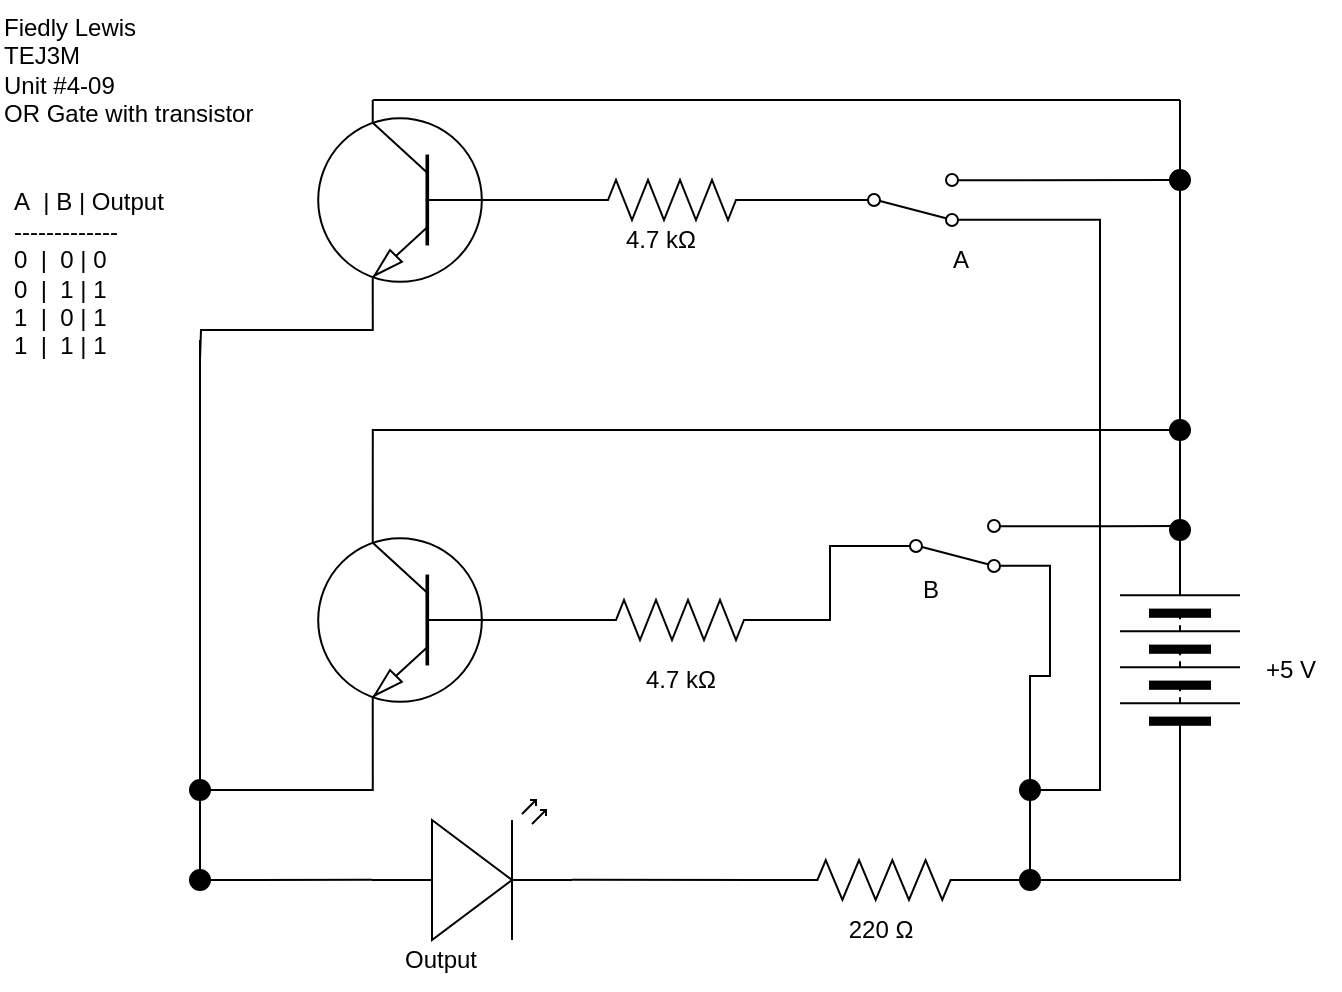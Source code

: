 <mxfile>
    <diagram id="1PbgrAKONpDDnVQbBse4" name="Page-1">
        <mxGraphModel dx="1086" dy="703" grid="1" gridSize="10" guides="1" tooltips="1" connect="1" arrows="1" fold="1" page="1" pageScale="1" pageWidth="827" pageHeight="1169" math="0" shadow="0">
            <root>
                <mxCell id="0"/>
                <mxCell id="1" parent="0"/>
                <mxCell id="4" value="Fiedly Lewis&lt;br&gt;TEJ3M&lt;br&gt;Unit #4-09&lt;br&gt;OR Gate with transistor" style="text;html=1;align=left;verticalAlign=middle;resizable=0;points=[];autosize=1;strokeColor=none;fillColor=none;" parent="1" vertex="1">
                    <mxGeometry x="20" y="10" width="150" height="70" as="geometry"/>
                </mxCell>
                <mxCell id="24" value="+5 V" style="text;html=1;align=center;verticalAlign=middle;resizable=0;points=[];autosize=1;strokeColor=none;fillColor=none;" parent="1" vertex="1">
                    <mxGeometry x="640" y="330" width="50" height="30" as="geometry"/>
                </mxCell>
                <mxCell id="25" value="220 Ω" style="text;html=1;align=center;verticalAlign=middle;resizable=0;points=[];autosize=1;strokeColor=none;fillColor=none;" parent="1" vertex="1">
                    <mxGeometry x="430" y="460" width="60" height="30" as="geometry"/>
                </mxCell>
                <mxCell id="44" value="A&amp;nbsp; | B | Output&lt;br&gt;-------------&lt;br&gt;&lt;div style=&quot;&quot;&gt;&lt;span style=&quot;background-color: initial;&quot;&gt;0&amp;nbsp; |&amp;nbsp; 0 | 0&lt;/span&gt;&lt;/div&gt;0&amp;nbsp; |&amp;nbsp; 1 | 1&lt;br&gt;1&amp;nbsp; |&amp;nbsp; 0 | 1&lt;br&gt;1&amp;nbsp; |&amp;nbsp; 1 | 1&amp;nbsp;" style="text;html=1;align=left;verticalAlign=middle;resizable=0;points=[];autosize=1;strokeColor=none;fillColor=none;" parent="1" vertex="1">
                    <mxGeometry x="25" y="97" width="100" height="100" as="geometry"/>
                </mxCell>
                <mxCell id="68" style="edgeStyle=orthogonalEdgeStyle;html=1;exitX=0;exitY=0.5;exitDx=0;exitDy=0;exitPerimeter=0;entryX=0.027;entryY=0.503;entryDx=0;entryDy=0;entryPerimeter=0;rounded=0;endArrow=none;endFill=0;" parent="1" source="47" target="52" edge="1">
                    <mxGeometry relative="1" as="geometry"/>
                </mxCell>
                <mxCell id="126" style="edgeStyle=orthogonalEdgeStyle;html=1;exitX=0.7;exitY=1;exitDx=0;exitDy=0;exitPerimeter=0;entryX=1;entryY=0.5;entryDx=0;entryDy=0;endArrow=none;endFill=0;rounded=0;" edge="1" parent="1" source="47" target="124">
                    <mxGeometry relative="1" as="geometry"/>
                </mxCell>
                <mxCell id="131" style="edgeStyle=orthogonalEdgeStyle;rounded=0;html=1;exitX=0.7;exitY=0;exitDx=0;exitDy=0;exitPerimeter=0;entryX=0;entryY=0.5;entryDx=0;entryDy=0;endArrow=none;endFill=0;" edge="1" parent="1" source="47" target="129">
                    <mxGeometry relative="1" as="geometry"/>
                </mxCell>
                <mxCell id="47" value="" style="verticalLabelPosition=bottom;shadow=0;dashed=0;align=center;html=1;verticalAlign=top;shape=mxgraph.electrical.transistors.npn_transistor_1;flipV=0;flipH=1;" parent="1" vertex="1">
                    <mxGeometry x="177.05" y="270" width="95" height="100" as="geometry"/>
                </mxCell>
                <mxCell id="50" style="edgeStyle=none;html=1;exitX=1;exitY=0.57;exitDx=0;exitDy=0;exitPerimeter=0;endArrow=none;endFill=0;" parent="1" source="48" target="49" edge="1">
                    <mxGeometry relative="1" as="geometry"/>
                </mxCell>
                <mxCell id="119" style="edgeStyle=none;html=1;exitX=0;exitY=0.57;exitDx=0;exitDy=0;exitPerimeter=0;endArrow=none;endFill=0;startArrow=none;" edge="1" parent="1" source="121">
                    <mxGeometry relative="1" as="geometry">
                        <mxPoint x="120" y="450" as="targetPoint"/>
                    </mxGeometry>
                </mxCell>
                <mxCell id="48" value="" style="verticalLabelPosition=bottom;shadow=0;dashed=0;align=center;html=1;verticalAlign=top;shape=mxgraph.electrical.opto_electronics.led_2;pointerEvents=1;" parent="1" vertex="1">
                    <mxGeometry x="206" y="410" width="100" height="70" as="geometry"/>
                </mxCell>
                <mxCell id="49" value="" style="pointerEvents=1;verticalLabelPosition=bottom;shadow=0;dashed=0;align=center;html=1;verticalAlign=top;shape=mxgraph.electrical.resistors.resistor_2;" parent="1" vertex="1">
                    <mxGeometry x="410" y="440" width="104" height="20" as="geometry"/>
                </mxCell>
                <mxCell id="55" style="edgeStyle=orthogonalEdgeStyle;html=1;exitX=1;exitY=0.5;exitDx=0;exitDy=0;exitPerimeter=0;entryX=0;entryY=0.5;entryDx=0;entryDy=0;endArrow=none;endFill=0;rounded=0;" parent="1" source="52" target="54" edge="1">
                    <mxGeometry relative="1" as="geometry"/>
                </mxCell>
                <mxCell id="52" value="" style="pointerEvents=1;verticalLabelPosition=bottom;shadow=0;dashed=0;align=center;html=1;verticalAlign=top;shape=mxgraph.electrical.resistors.resistor_2;" parent="1" vertex="1">
                    <mxGeometry x="310" y="310" width="100" height="20" as="geometry"/>
                </mxCell>
                <mxCell id="60" style="edgeStyle=orthogonalEdgeStyle;rounded=0;html=1;exitX=1;exitY=0.88;exitDx=0;exitDy=0;endArrow=none;endFill=0;startArrow=none;" parent="1" source="35" edge="1">
                    <mxGeometry relative="1" as="geometry">
                        <mxPoint x="535" y="450" as="targetPoint"/>
                        <Array as="points">
                            <mxPoint x="535" y="408"/>
                        </Array>
                    </mxGeometry>
                </mxCell>
                <mxCell id="63" style="edgeStyle=orthogonalEdgeStyle;rounded=0;html=1;exitX=1;exitY=0.12;exitDx=0;exitDy=0;endArrow=none;endFill=0;" parent="1" source="54" edge="1">
                    <mxGeometry relative="1" as="geometry">
                        <mxPoint x="610" y="273" as="targetPoint"/>
                    </mxGeometry>
                </mxCell>
                <mxCell id="54" value="" style="shape=mxgraph.electrical.electro-mechanical.twoWaySwitch;aspect=fixed;elSwitchState=2;flipH=0;flipV=1;" parent="1" vertex="1">
                    <mxGeometry x="460" y="270" width="75" height="26" as="geometry"/>
                </mxCell>
                <mxCell id="57" style="edgeStyle=orthogonalEdgeStyle;rounded=0;html=1;exitX=0;exitY=0.5;exitDx=0;exitDy=0;entryX=1;entryY=0.5;entryDx=0;entryDy=0;entryPerimeter=0;endArrow=none;endFill=0;startArrow=none;" parent="1" source="61" target="49" edge="1">
                    <mxGeometry relative="1" as="geometry"/>
                </mxCell>
                <mxCell id="97" style="edgeStyle=orthogonalEdgeStyle;rounded=0;html=1;exitX=1;exitY=0.5;exitDx=0;exitDy=0;entryX=0.5;entryY=1;entryDx=0;entryDy=0;endArrow=none;endFill=0;" parent="1" source="56" target="64" edge="1">
                    <mxGeometry relative="1" as="geometry"/>
                </mxCell>
                <mxCell id="56" value="" style="pointerEvents=1;verticalLabelPosition=bottom;shadow=0;dashed=0;align=center;html=1;verticalAlign=top;shape=mxgraph.electrical.miscellaneous.batteryStack;direction=south;rotation=-180;" parent="1" vertex="1">
                    <mxGeometry x="580" y="290" width="60" height="100" as="geometry"/>
                </mxCell>
                <mxCell id="62" value="" style="edgeStyle=orthogonalEdgeStyle;rounded=0;html=1;exitX=0;exitY=0.5;exitDx=0;exitDy=0;entryX=1;entryY=0.5;entryDx=0;entryDy=0;entryPerimeter=0;endArrow=none;endFill=0;" parent="1" source="56" target="61" edge="1">
                    <mxGeometry relative="1" as="geometry">
                        <mxPoint x="610" y="390" as="sourcePoint"/>
                        <mxPoint x="514" y="450" as="targetPoint"/>
                    </mxGeometry>
                </mxCell>
                <mxCell id="61" value="" style="ellipse;whiteSpace=wrap;html=1;aspect=fixed;strokeColor=#000000;fillColor=#000000;" parent="1" vertex="1">
                    <mxGeometry x="530" y="445" width="10" height="10" as="geometry"/>
                </mxCell>
                <mxCell id="108" style="edgeStyle=none;rounded=0;html=1;exitX=0.5;exitY=0;exitDx=0;exitDy=0;endArrow=none;endFill=0;startArrow=none;" parent="1" source="111" edge="1">
                    <mxGeometry relative="1" as="geometry">
                        <mxPoint x="610" y="60" as="targetPoint"/>
                    </mxGeometry>
                </mxCell>
                <mxCell id="64" value="" style="ellipse;whiteSpace=wrap;html=1;aspect=fixed;strokeColor=#000000;fillColor=#000000;" parent="1" vertex="1">
                    <mxGeometry x="605" y="270" width="10" height="10" as="geometry"/>
                </mxCell>
                <mxCell id="65" value="4.7 kΩ" style="text;html=1;align=center;verticalAlign=middle;resizable=0;points=[];autosize=1;strokeColor=none;fillColor=none;" parent="1" vertex="1">
                    <mxGeometry x="330" y="335" width="60" height="30" as="geometry"/>
                </mxCell>
                <mxCell id="66" value="Output" style="text;html=1;align=center;verticalAlign=middle;resizable=0;points=[];autosize=1;strokeColor=none;fillColor=none;" parent="1" vertex="1">
                    <mxGeometry x="210" y="475" width="60" height="30" as="geometry"/>
                </mxCell>
                <mxCell id="67" value="B" style="text;html=1;align=center;verticalAlign=middle;resizable=0;points=[];autosize=1;strokeColor=none;fillColor=none;" parent="1" vertex="1">
                    <mxGeometry x="470" y="290" width="30" height="30" as="geometry"/>
                </mxCell>
                <mxCell id="73" value="" style="edgeStyle=orthogonalEdgeStyle;rounded=0;html=1;exitX=1;exitY=0.88;exitDx=0;exitDy=0;endArrow=none;endFill=0;" parent="1" source="54" target="35" edge="1">
                    <mxGeometry relative="1" as="geometry">
                        <mxPoint x="535" y="450" as="targetPoint"/>
                        <mxPoint x="535" y="292.88" as="sourcePoint"/>
                    </mxGeometry>
                </mxCell>
                <mxCell id="35" value="" style="ellipse;whiteSpace=wrap;html=1;aspect=fixed;strokeColor=#000000;fillColor=#000000;" parent="1" vertex="1">
                    <mxGeometry x="530" y="400" width="10" height="10" as="geometry"/>
                </mxCell>
                <mxCell id="104" style="edgeStyle=none;rounded=0;html=1;exitX=0;exitY=0.5;exitDx=0;exitDy=0;exitPerimeter=0;entryX=0;entryY=0.5;entryDx=0;entryDy=0;entryPerimeter=0;endArrow=none;endFill=0;" parent="1" source="101" target="103" edge="1">
                    <mxGeometry relative="1" as="geometry"/>
                </mxCell>
                <mxCell id="107" style="edgeStyle=none;rounded=0;html=1;exitX=0.7;exitY=0;exitDx=0;exitDy=0;exitPerimeter=0;endArrow=none;endFill=0;" parent="1" source="101" edge="1">
                    <mxGeometry relative="1" as="geometry">
                        <mxPoint x="610" y="60" as="targetPoint"/>
                    </mxGeometry>
                </mxCell>
                <mxCell id="127" style="edgeStyle=orthogonalEdgeStyle;rounded=0;html=1;exitX=0.7;exitY=1;exitDx=0;exitDy=0;exitPerimeter=0;endArrow=none;endFill=0;" edge="1" parent="1" source="101">
                    <mxGeometry relative="1" as="geometry">
                        <mxPoint x="120" y="190" as="targetPoint"/>
                    </mxGeometry>
                </mxCell>
                <mxCell id="101" value="" style="verticalLabelPosition=bottom;shadow=0;dashed=0;align=center;html=1;verticalAlign=top;shape=mxgraph.electrical.transistors.npn_transistor_1;flipV=0;flipH=1;" parent="1" vertex="1">
                    <mxGeometry x="177.05" y="60" width="95" height="100" as="geometry"/>
                </mxCell>
                <mxCell id="106" style="edgeStyle=none;rounded=0;html=1;exitX=1;exitY=0.5;exitDx=0;exitDy=0;exitPerimeter=0;entryX=0;entryY=0.5;entryDx=0;entryDy=0;endArrow=none;endFill=0;" parent="1" source="103" target="105" edge="1">
                    <mxGeometry relative="1" as="geometry"/>
                </mxCell>
                <mxCell id="103" value="" style="pointerEvents=1;verticalLabelPosition=bottom;shadow=0;dashed=0;align=center;html=1;verticalAlign=top;shape=mxgraph.electrical.resistors.resistor_2;" parent="1" vertex="1">
                    <mxGeometry x="306" y="100" width="100" height="20" as="geometry"/>
                </mxCell>
                <mxCell id="113" style="edgeStyle=none;rounded=0;html=1;exitX=1;exitY=0.12;exitDx=0;exitDy=0;entryX=0;entryY=0.5;entryDx=0;entryDy=0;endArrow=none;endFill=0;" parent="1" source="105" target="111" edge="1">
                    <mxGeometry relative="1" as="geometry"/>
                </mxCell>
                <mxCell id="116" style="edgeStyle=orthogonalEdgeStyle;rounded=0;html=1;exitX=1;exitY=0.88;exitDx=0;exitDy=0;entryX=1;entryY=0.5;entryDx=0;entryDy=0;endArrow=none;endFill=0;" parent="1" source="105" target="35" edge="1">
                    <mxGeometry relative="1" as="geometry">
                        <Array as="points">
                            <mxPoint x="570" y="120"/>
                            <mxPoint x="570" y="405"/>
                        </Array>
                    </mxGeometry>
                </mxCell>
                <mxCell id="105" value="" style="shape=mxgraph.electrical.electro-mechanical.twoWaySwitch;aspect=fixed;elSwitchState=2;flipH=0;flipV=1;" parent="1" vertex="1">
                    <mxGeometry x="439" y="97" width="75" height="26" as="geometry"/>
                </mxCell>
                <mxCell id="110" value="" style="ellipse;whiteSpace=wrap;html=1;aspect=fixed;strokeColor=#000000;fillColor=#000000;" parent="1" vertex="1">
                    <mxGeometry x="615" y="280" as="geometry"/>
                </mxCell>
                <mxCell id="112" value="" style="edgeStyle=none;rounded=0;html=1;exitX=0.5;exitY=0;exitDx=0;exitDy=0;endArrow=none;endFill=0;startArrow=none;" parent="1" source="129" target="111" edge="1">
                    <mxGeometry relative="1" as="geometry">
                        <mxPoint x="610" y="60" as="targetPoint"/>
                        <mxPoint x="610" y="270" as="sourcePoint"/>
                    </mxGeometry>
                </mxCell>
                <mxCell id="111" value="" style="ellipse;whiteSpace=wrap;html=1;aspect=fixed;strokeColor=#000000;fillColor=#000000;" parent="1" vertex="1">
                    <mxGeometry x="605" y="95" width="10" height="10" as="geometry"/>
                </mxCell>
                <mxCell id="117" value="A" style="text;html=1;align=center;verticalAlign=middle;resizable=0;points=[];autosize=1;strokeColor=none;fillColor=none;" parent="1" vertex="1">
                    <mxGeometry x="485" y="125" width="30" height="30" as="geometry"/>
                </mxCell>
                <mxCell id="118" value="4.7 kΩ" style="text;html=1;align=center;verticalAlign=middle;resizable=0;points=[];autosize=1;strokeColor=none;fillColor=none;" parent="1" vertex="1">
                    <mxGeometry x="320" y="115" width="60" height="30" as="geometry"/>
                </mxCell>
                <mxCell id="122" value="" style="edgeStyle=none;html=1;exitX=0;exitY=0.57;exitDx=0;exitDy=0;exitPerimeter=0;endArrow=none;endFill=0;" edge="1" parent="1" source="48" target="121">
                    <mxGeometry relative="1" as="geometry">
                        <mxPoint x="120" y="450" as="targetPoint"/>
                        <mxPoint x="206" y="449.9" as="sourcePoint"/>
                    </mxGeometry>
                </mxCell>
                <mxCell id="123" style="edgeStyle=none;html=1;exitX=0.5;exitY=0;exitDx=0;exitDy=0;endArrow=none;endFill=0;startArrow=none;" edge="1" parent="1" source="124">
                    <mxGeometry relative="1" as="geometry">
                        <mxPoint x="120" y="180" as="targetPoint"/>
                    </mxGeometry>
                </mxCell>
                <mxCell id="121" value="" style="ellipse;whiteSpace=wrap;html=1;aspect=fixed;strokeColor=#000000;fillColor=#000000;" vertex="1" parent="1">
                    <mxGeometry x="115" y="445" width="10" height="10" as="geometry"/>
                </mxCell>
                <mxCell id="125" value="" style="edgeStyle=none;html=1;exitX=0.5;exitY=0;exitDx=0;exitDy=0;endArrow=none;endFill=0;" edge="1" parent="1" source="121" target="124">
                    <mxGeometry relative="1" as="geometry">
                        <mxPoint x="120" y="180" as="targetPoint"/>
                        <mxPoint x="120" y="445" as="sourcePoint"/>
                    </mxGeometry>
                </mxCell>
                <mxCell id="124" value="" style="ellipse;whiteSpace=wrap;html=1;aspect=fixed;strokeColor=#000000;fillColor=#000000;" vertex="1" parent="1">
                    <mxGeometry x="115" y="400" width="10" height="10" as="geometry"/>
                </mxCell>
                <mxCell id="130" value="" style="edgeStyle=none;rounded=0;html=1;exitX=0.5;exitY=0;exitDx=0;exitDy=0;endArrow=none;endFill=0;" edge="1" parent="1" source="64" target="129">
                    <mxGeometry relative="1" as="geometry">
                        <mxPoint x="610" y="105" as="targetPoint"/>
                        <mxPoint x="610" y="270" as="sourcePoint"/>
                    </mxGeometry>
                </mxCell>
                <mxCell id="129" value="" style="ellipse;whiteSpace=wrap;html=1;aspect=fixed;strokeColor=#000000;fillColor=#000000;" vertex="1" parent="1">
                    <mxGeometry x="605" y="220" width="10" height="10" as="geometry"/>
                </mxCell>
            </root>
        </mxGraphModel>
    </diagram>
</mxfile>